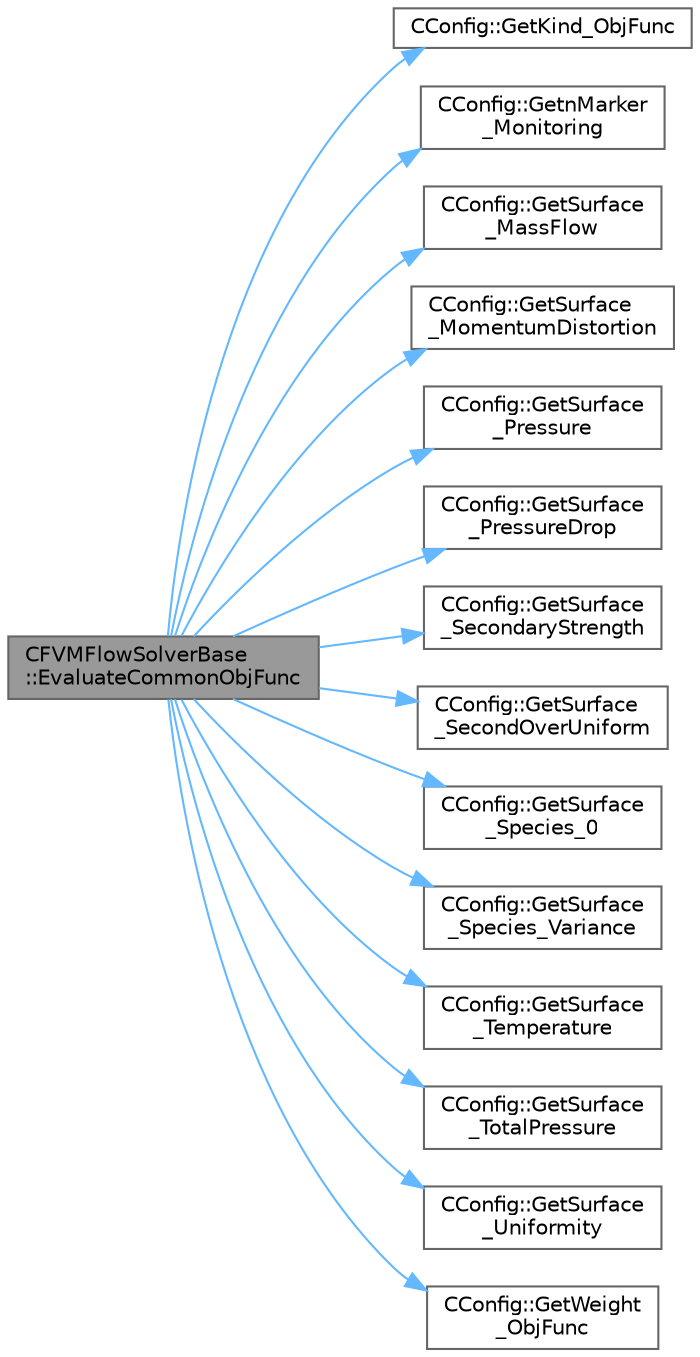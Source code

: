 digraph "CFVMFlowSolverBase::EvaluateCommonObjFunc"
{
 // LATEX_PDF_SIZE
  bgcolor="transparent";
  edge [fontname=Helvetica,fontsize=10,labelfontname=Helvetica,labelfontsize=10];
  node [fontname=Helvetica,fontsize=10,shape=box,height=0.2,width=0.4];
  rankdir="LR";
  Node1 [id="Node000001",label="CFVMFlowSolverBase\l::EvaluateCommonObjFunc",height=0.2,width=0.4,color="gray40", fillcolor="grey60", style="filled", fontcolor="black",tooltip="Evaluate common part of objective function to all solvers."];
  Node1 -> Node2 [id="edge1_Node000001_Node000002",color="steelblue1",style="solid",tooltip=" "];
  Node2 [id="Node000002",label="CConfig::GetKind_ObjFunc",height=0.2,width=0.4,color="grey40", fillcolor="white", style="filled",URL="$classCConfig.html#a99e6285b421215b1995965cd534976ae",tooltip="Get the kind of objective function. There are several options: Drag coefficient, Lift coefficient,..."];
  Node1 -> Node3 [id="edge2_Node000001_Node000003",color="steelblue1",style="solid",tooltip=" "];
  Node3 [id="Node000003",label="CConfig::GetnMarker\l_Monitoring",height=0.2,width=0.4,color="grey40", fillcolor="white", style="filled",URL="$classCConfig.html#a6e65810e59b8015104b84c4fd5b1d7f9",tooltip="Get the total number of monitoring markers."];
  Node1 -> Node4 [id="edge3_Node000001_Node000004",color="steelblue1",style="solid",tooltip=" "];
  Node4 [id="Node000004",label="CConfig::GetSurface\l_MassFlow",height=0.2,width=0.4,color="grey40", fillcolor="white", style="filled",URL="$classCConfig.html#aae19435bb4c26d4c3381d717e2cee064",tooltip="Get the massflow at an outlet boundary."];
  Node1 -> Node5 [id="edge4_Node000001_Node000005",color="steelblue1",style="solid",tooltip=" "];
  Node5 [id="Node000005",label="CConfig::GetSurface\l_MomentumDistortion",height=0.2,width=0.4,color="grey40", fillcolor="white", style="filled",URL="$classCConfig.html#ae83c62e67d54ab9218f4d451f4d96eb0",tooltip="Get the momentum distortion at the surface."];
  Node1 -> Node6 [id="edge5_Node000001_Node000006",color="steelblue1",style="solid",tooltip=" "];
  Node6 [id="Node000006",label="CConfig::GetSurface\l_Pressure",height=0.2,width=0.4,color="grey40", fillcolor="white", style="filled",URL="$classCConfig.html#ad5f262ea67ab2fb181c5fa5146a7cf79",tooltip="Get the pressure at an outlet boundary."];
  Node1 -> Node7 [id="edge6_Node000001_Node000007",color="steelblue1",style="solid",tooltip=" "];
  Node7 [id="Node000007",label="CConfig::GetSurface\l_PressureDrop",height=0.2,width=0.4,color="grey40", fillcolor="white", style="filled",URL="$classCConfig.html#ae737a0ea7c69c92b1927b070d6bd58a8",tooltip="Get the pressure drop between two surfaces."];
  Node1 -> Node8 [id="edge7_Node000001_Node000008",color="steelblue1",style="solid",tooltip=" "];
  Node8 [id="Node000008",label="CConfig::GetSurface\l_SecondaryStrength",height=0.2,width=0.4,color="grey40", fillcolor="white", style="filled",URL="$classCConfig.html#a52c05341b204082a94dee85d4a818fc5",tooltip="Get the secondary flow strength at the surface."];
  Node1 -> Node9 [id="edge8_Node000001_Node000009",color="steelblue1",style="solid",tooltip=" "];
  Node9 [id="Node000009",label="CConfig::GetSurface\l_SecondOverUniform",height=0.2,width=0.4,color="grey40", fillcolor="white", style="filled",URL="$classCConfig.html#a75fad7c6233581733167d28e4cddfc23",tooltip="Get the relative secondary flow strength at the surface."];
  Node1 -> Node10 [id="edge9_Node000001_Node000010",color="steelblue1",style="solid",tooltip=" "];
  Node10 [id="Node000010",label="CConfig::GetSurface\l_Species_0",height=0.2,width=0.4,color="grey40", fillcolor="white", style="filled",URL="$classCConfig.html#add0e2e74702898f639820619c1301dfa",tooltip="Get avg species_0 at a boundary."];
  Node1 -> Node11 [id="edge10_Node000001_Node000011",color="steelblue1",style="solid",tooltip=" "];
  Node11 [id="Node000011",label="CConfig::GetSurface\l_Species_Variance",height=0.2,width=0.4,color="grey40", fillcolor="white", style="filled",URL="$classCConfig.html#af583f3ffd9b41557c21ada674ac19901",tooltip="Get the species variance at a boundary."];
  Node1 -> Node12 [id="edge11_Node000001_Node000012",color="steelblue1",style="solid",tooltip=" "];
  Node12 [id="Node000012",label="CConfig::GetSurface\l_Temperature",height=0.2,width=0.4,color="grey40", fillcolor="white", style="filled",URL="$classCConfig.html#a784b1cca9946f3d50edda1e8253d300b",tooltip="Get the temperature at an outlet boundary."];
  Node1 -> Node13 [id="edge12_Node000001_Node000013",color="steelblue1",style="solid",tooltip=" "];
  Node13 [id="Node000013",label="CConfig::GetSurface\l_TotalPressure",height=0.2,width=0.4,color="grey40", fillcolor="white", style="filled",URL="$classCConfig.html#a423b882c56a7a97e4fffd26772a32975",tooltip="Get the total pressure at an outlet boundary."];
  Node1 -> Node14 [id="edge13_Node000001_Node000014",color="steelblue1",style="solid",tooltip=" "];
  Node14 [id="Node000014",label="CConfig::GetSurface\l_Uniformity",height=0.2,width=0.4,color="grey40", fillcolor="white", style="filled",URL="$classCConfig.html#a8304cb78304483a918f78cced3601dca",tooltip="Get the streamwise flow uniformity at the surface."];
  Node1 -> Node15 [id="edge14_Node000001_Node000015",color="steelblue1",style="solid",tooltip=" "];
  Node15 [id="Node000015",label="CConfig::GetWeight\l_ObjFunc",height=0.2,width=0.4,color="grey40", fillcolor="white", style="filled",URL="$classCConfig.html#a614c55e8d7945a11d92d7b51851291c2",tooltip="Get the weight of objective function. There are several options: Drag coefficient,..."];
}
